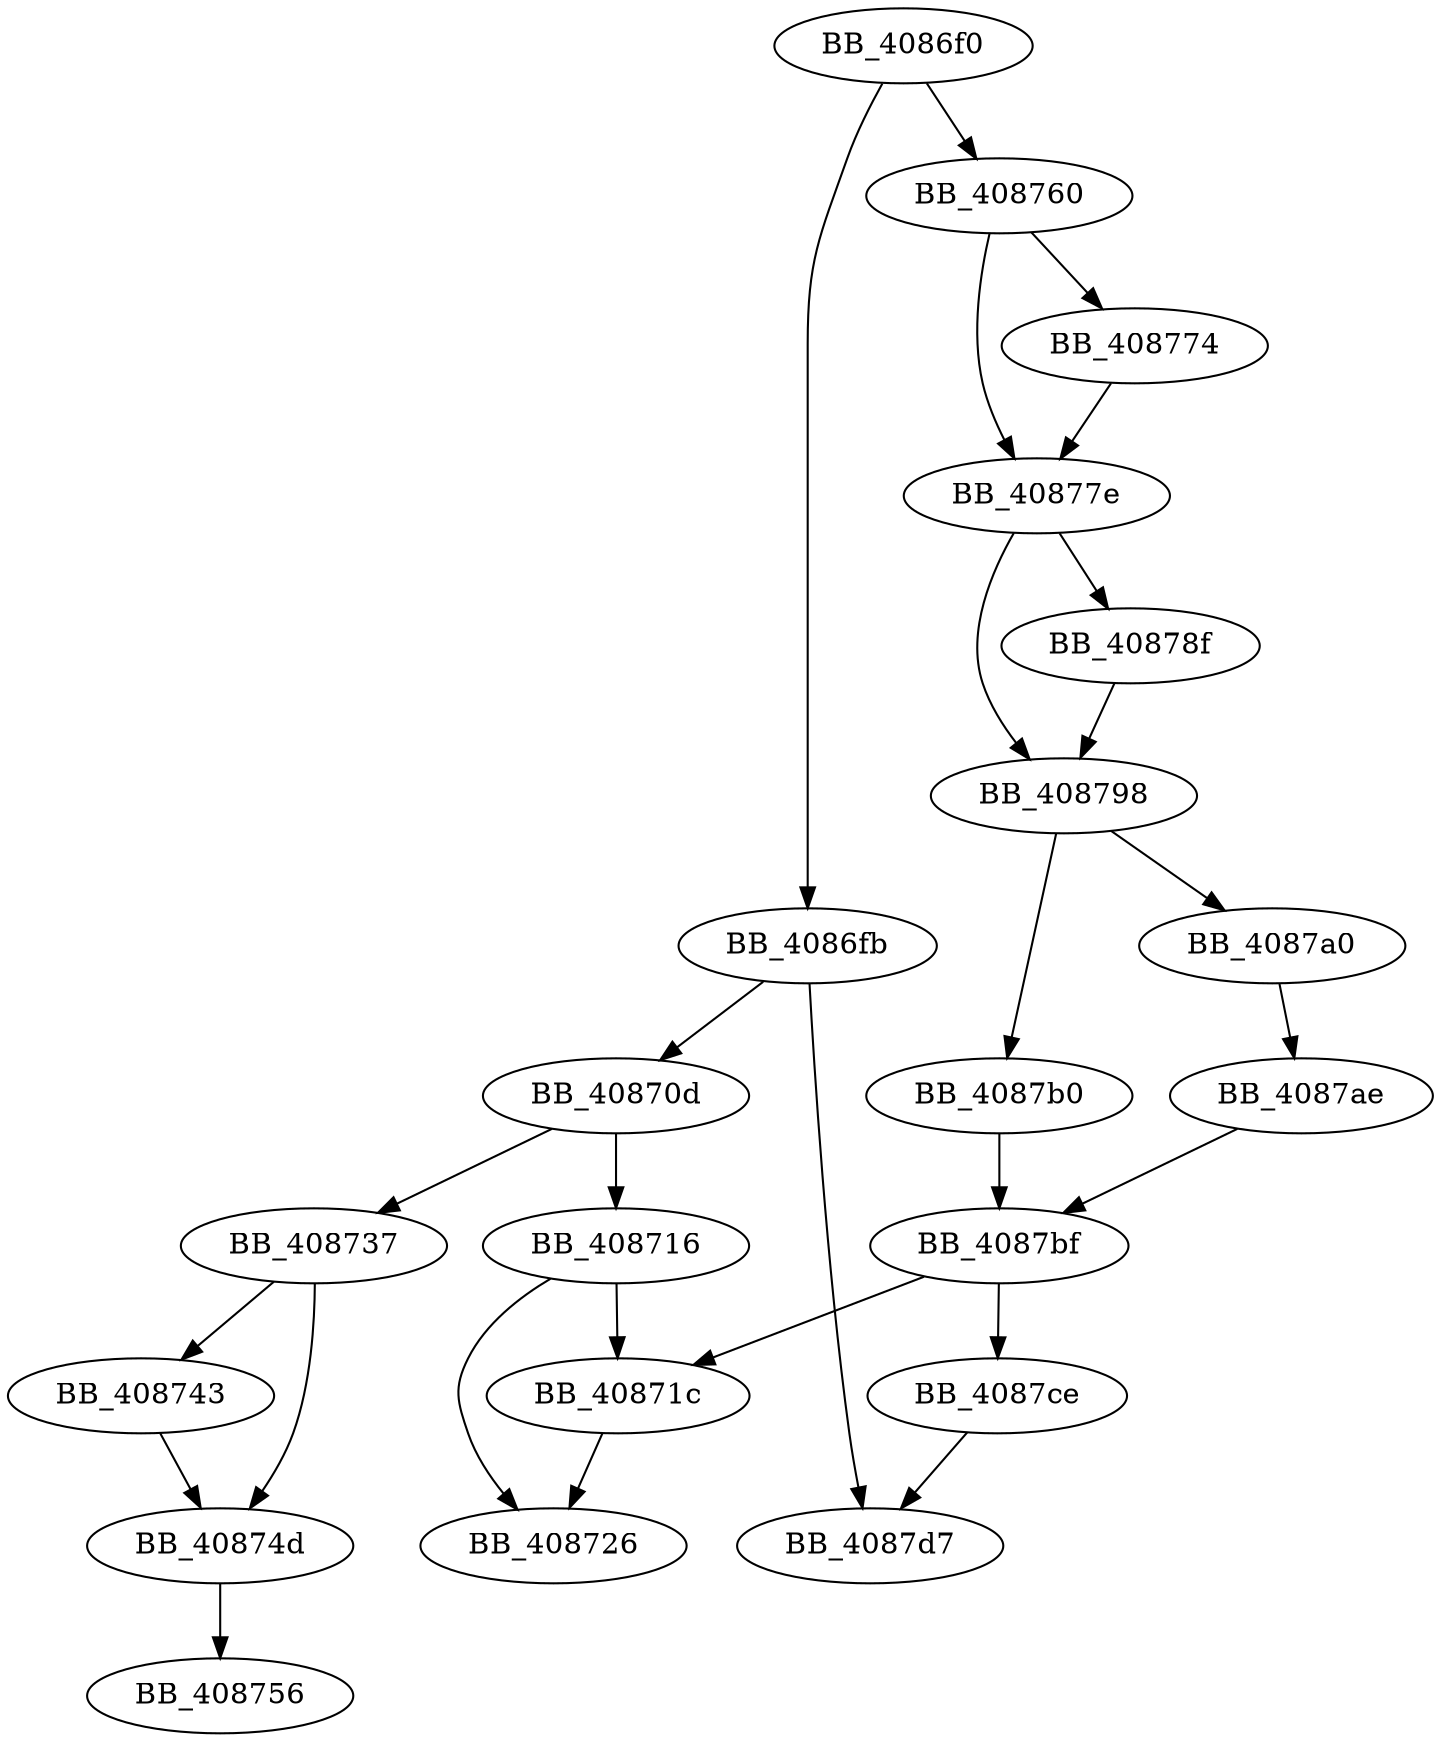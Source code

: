 DiGraph sub_4086F0{
BB_4086f0->BB_4086fb
BB_4086f0->BB_408760
BB_4086fb->BB_40870d
BB_4086fb->BB_4087d7
BB_40870d->BB_408716
BB_40870d->BB_408737
BB_408716->BB_40871c
BB_408716->BB_408726
BB_40871c->BB_408726
BB_408737->BB_408743
BB_408737->BB_40874d
BB_408743->BB_40874d
BB_40874d->BB_408756
BB_408760->BB_408774
BB_408760->BB_40877e
BB_408774->BB_40877e
BB_40877e->BB_40878f
BB_40877e->BB_408798
BB_40878f->BB_408798
BB_408798->BB_4087a0
BB_408798->BB_4087b0
BB_4087a0->BB_4087ae
BB_4087ae->BB_4087bf
BB_4087b0->BB_4087bf
BB_4087bf->BB_40871c
BB_4087bf->BB_4087ce
BB_4087ce->BB_4087d7
}

